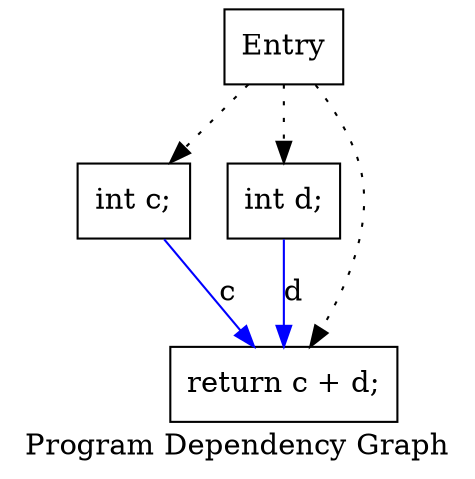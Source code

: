 digraph "Program Dependency Graph" {
    label="Program Dependency Graph"

    Node0xffffffff [shape=record,label="{Entry}"];
    Node0x1 [shape=record,label="{int c;}"];
    Node0xffffffff -> Node0x1[style = dotted]
    Node0x2 [shape=record,label="{int d;}"];
    Node0xffffffff -> Node0x2[style = dotted]
    Node0x3 [shape=record,label="{return c + d;}"];
    Node0xffffffff -> Node0x3[style = dotted]
    Node0x1 -> Node0x3[color = blue,label = "c"]
    Node0x2 -> Node0x3[color = blue,label = "d"]
}
